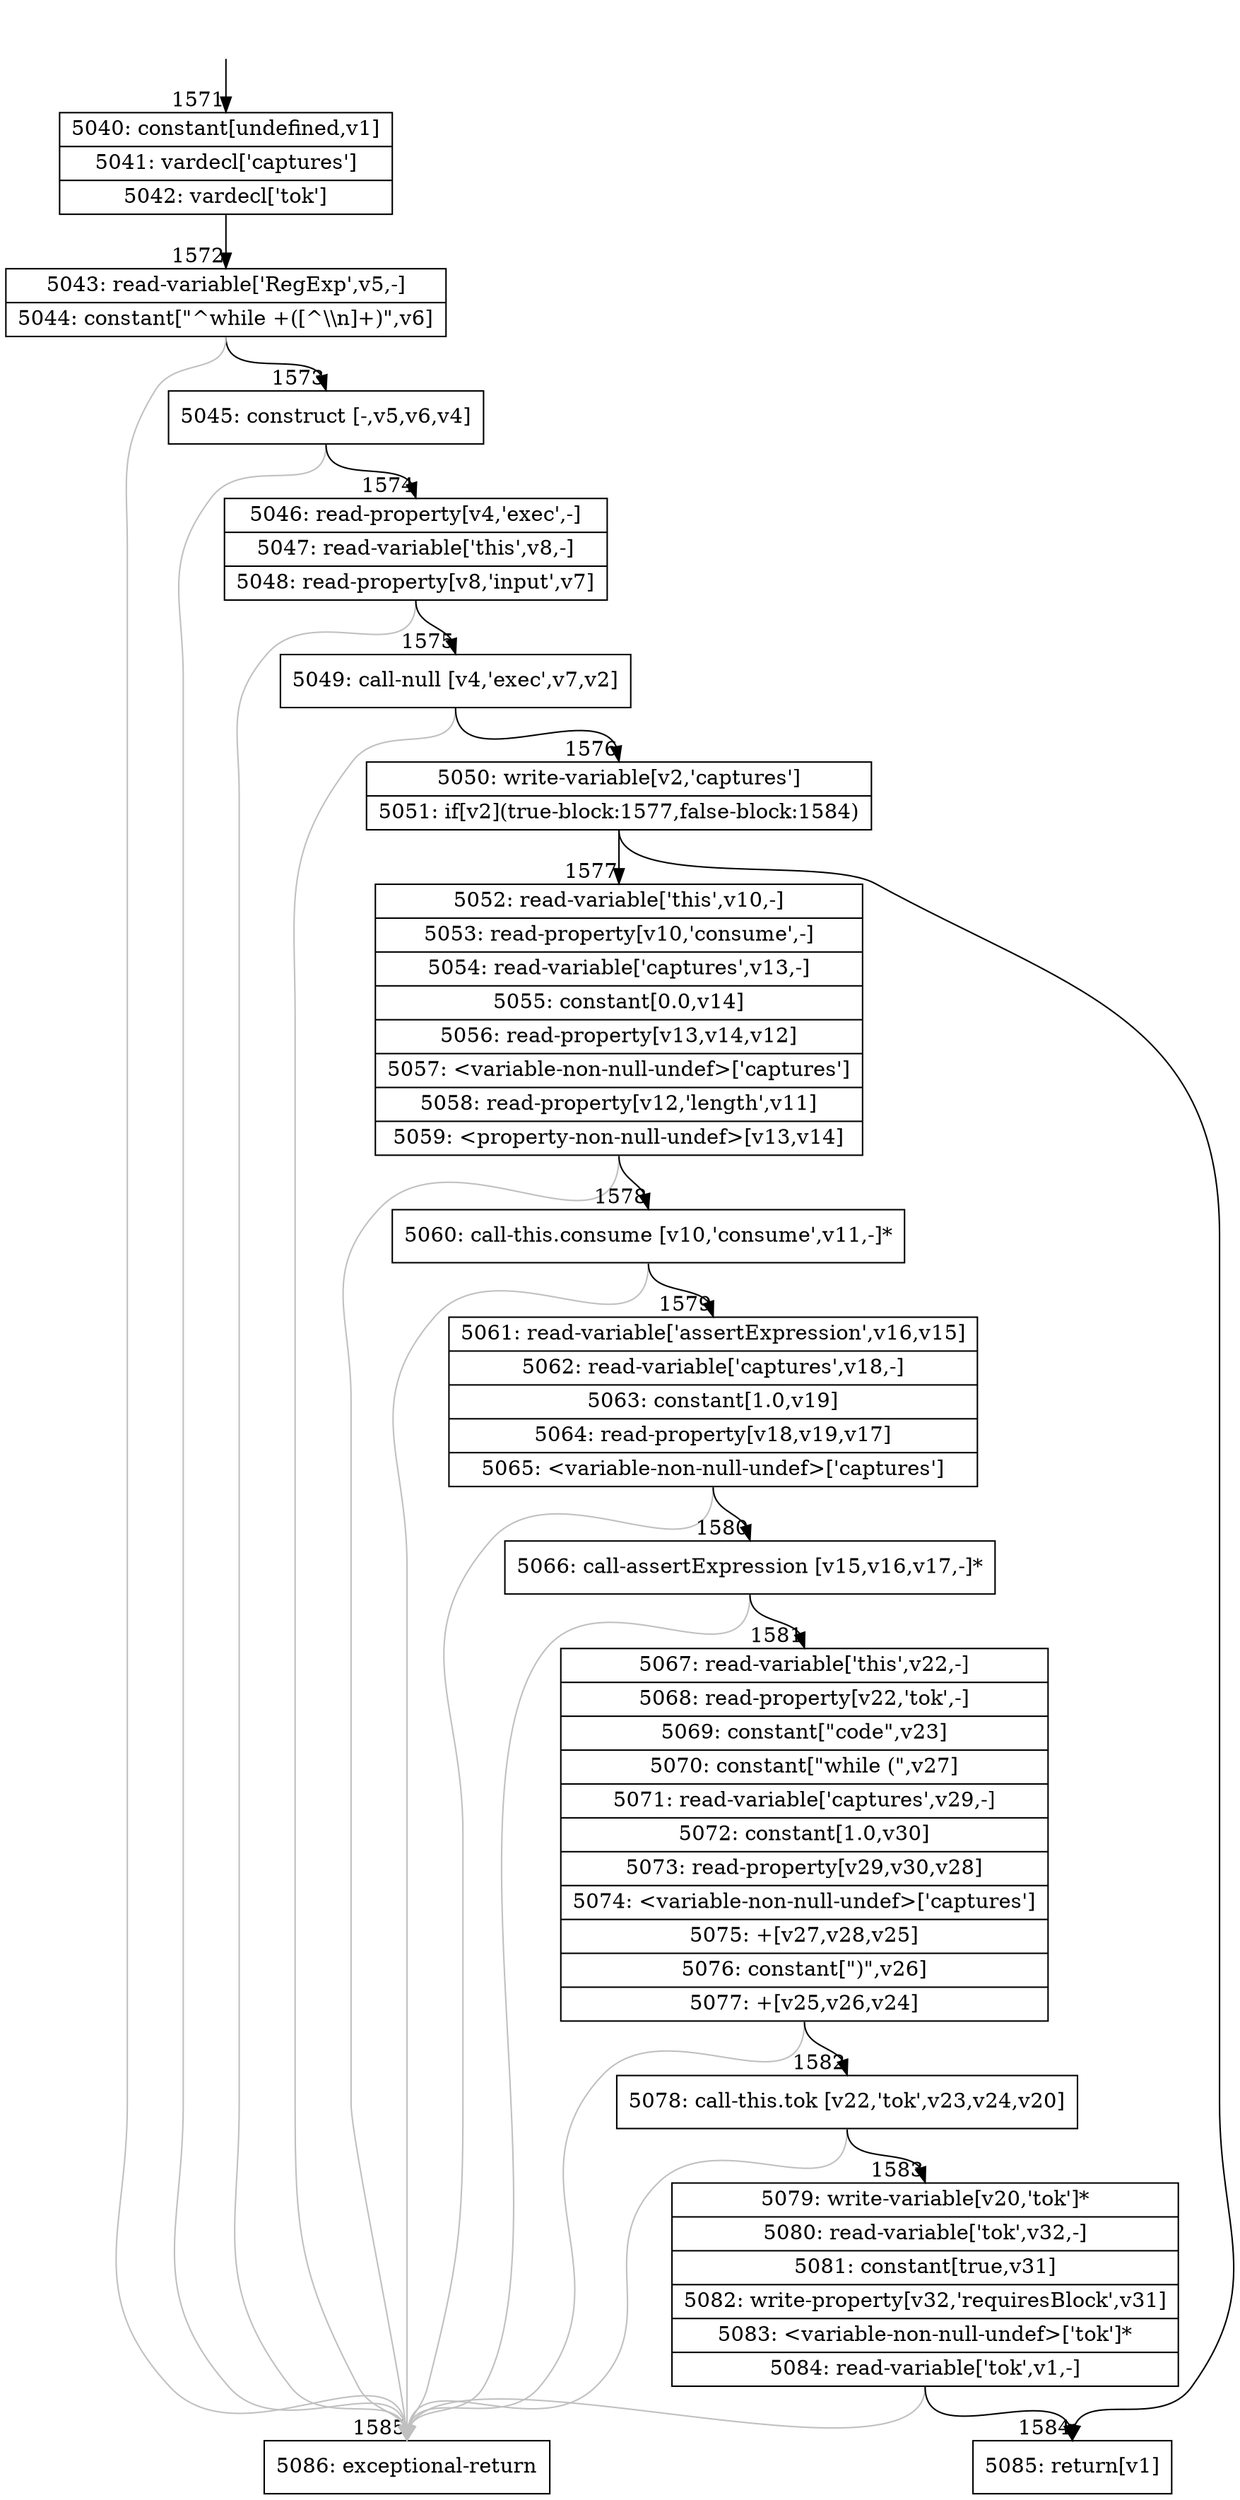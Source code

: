 digraph {
rankdir="TD"
BB_entry93[shape=none,label=""];
BB_entry93 -> BB1571 [tailport=s, headport=n, headlabel="    1571"]
BB1571 [shape=record label="{5040: constant[undefined,v1]|5041: vardecl['captures']|5042: vardecl['tok']}" ] 
BB1571 -> BB1572 [tailport=s, headport=n, headlabel="      1572"]
BB1572 [shape=record label="{5043: read-variable['RegExp',v5,-]|5044: constant[\"^while +([^\\\\n]+)\",v6]}" ] 
BB1572 -> BB1573 [tailport=s, headport=n, headlabel="      1573"]
BB1572 -> BB1585 [tailport=s, headport=n, color=gray, headlabel="      1585"]
BB1573 [shape=record label="{5045: construct [-,v5,v6,v4]}" ] 
BB1573 -> BB1574 [tailport=s, headport=n, headlabel="      1574"]
BB1573 -> BB1585 [tailport=s, headport=n, color=gray]
BB1574 [shape=record label="{5046: read-property[v4,'exec',-]|5047: read-variable['this',v8,-]|5048: read-property[v8,'input',v7]}" ] 
BB1574 -> BB1575 [tailport=s, headport=n, headlabel="      1575"]
BB1574 -> BB1585 [tailport=s, headport=n, color=gray]
BB1575 [shape=record label="{5049: call-null [v4,'exec',v7,v2]}" ] 
BB1575 -> BB1576 [tailport=s, headport=n, headlabel="      1576"]
BB1575 -> BB1585 [tailport=s, headport=n, color=gray]
BB1576 [shape=record label="{5050: write-variable[v2,'captures']|5051: if[v2](true-block:1577,false-block:1584)}" ] 
BB1576 -> BB1577 [tailport=s, headport=n, headlabel="      1577"]
BB1576 -> BB1584 [tailport=s, headport=n, headlabel="      1584"]
BB1577 [shape=record label="{5052: read-variable['this',v10,-]|5053: read-property[v10,'consume',-]|5054: read-variable['captures',v13,-]|5055: constant[0.0,v14]|5056: read-property[v13,v14,v12]|5057: \<variable-non-null-undef\>['captures']|5058: read-property[v12,'length',v11]|5059: \<property-non-null-undef\>[v13,v14]}" ] 
BB1577 -> BB1578 [tailport=s, headport=n, headlabel="      1578"]
BB1577 -> BB1585 [tailport=s, headport=n, color=gray]
BB1578 [shape=record label="{5060: call-this.consume [v10,'consume',v11,-]*}" ] 
BB1578 -> BB1579 [tailport=s, headport=n, headlabel="      1579"]
BB1578 -> BB1585 [tailport=s, headport=n, color=gray]
BB1579 [shape=record label="{5061: read-variable['assertExpression',v16,v15]|5062: read-variable['captures',v18,-]|5063: constant[1.0,v19]|5064: read-property[v18,v19,v17]|5065: \<variable-non-null-undef\>['captures']}" ] 
BB1579 -> BB1580 [tailport=s, headport=n, headlabel="      1580"]
BB1579 -> BB1585 [tailport=s, headport=n, color=gray]
BB1580 [shape=record label="{5066: call-assertExpression [v15,v16,v17,-]*}" ] 
BB1580 -> BB1581 [tailport=s, headport=n, headlabel="      1581"]
BB1580 -> BB1585 [tailport=s, headport=n, color=gray]
BB1581 [shape=record label="{5067: read-variable['this',v22,-]|5068: read-property[v22,'tok',-]|5069: constant[\"code\",v23]|5070: constant[\"while (\",v27]|5071: read-variable['captures',v29,-]|5072: constant[1.0,v30]|5073: read-property[v29,v30,v28]|5074: \<variable-non-null-undef\>['captures']|5075: +[v27,v28,v25]|5076: constant[\")\",v26]|5077: +[v25,v26,v24]}" ] 
BB1581 -> BB1582 [tailport=s, headport=n, headlabel="      1582"]
BB1581 -> BB1585 [tailport=s, headport=n, color=gray]
BB1582 [shape=record label="{5078: call-this.tok [v22,'tok',v23,v24,v20]}" ] 
BB1582 -> BB1583 [tailport=s, headport=n, headlabel="      1583"]
BB1582 -> BB1585 [tailport=s, headport=n, color=gray]
BB1583 [shape=record label="{5079: write-variable[v20,'tok']*|5080: read-variable['tok',v32,-]|5081: constant[true,v31]|5082: write-property[v32,'requiresBlock',v31]|5083: \<variable-non-null-undef\>['tok']*|5084: read-variable['tok',v1,-]}" ] 
BB1583 -> BB1584 [tailport=s, headport=n]
BB1583 -> BB1585 [tailport=s, headport=n, color=gray]
BB1584 [shape=record label="{5085: return[v1]}" ] 
BB1585 [shape=record label="{5086: exceptional-return}" ] 
//#$~ 1739
}
